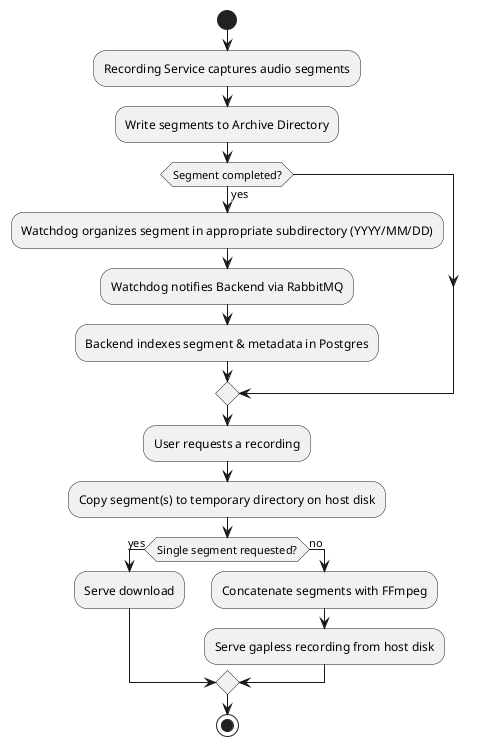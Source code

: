 @startuml Archiver Workflow

start

:Recording Service captures audio segments;
:Write segments to Archive Directory;

if (Segment completed?) then (yes)
    :Watchdog organizes segment in appropriate subdirectory (YYYY/MM/DD);
    :Watchdog notifies Backend via RabbitMQ;
    :Backend indexes segment & metadata in Postgres;
endif

:User requests a recording;
:Copy segment(s) to temporary directory on host disk;
if (Single segment requested?) then (yes)
    :Serve download;
else (no)
    :Concatenate segments with FFmpeg;
    :Serve gapless recording from host disk;
endif

stop

@enduml

